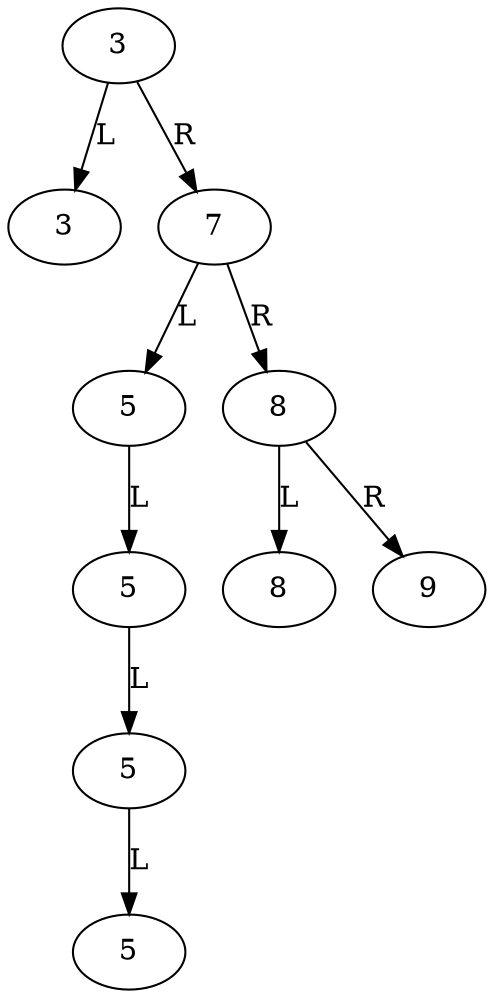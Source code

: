 digraph bst {  1555073959 [label="3"]
  1555073959 -> 1252044923 [label="L"]
  1252044923 [label="3"]
  1555073959 -> 2074247555 [label="R"]
  2074247555 [label="7"]
  2074247555 -> 1776615134 [label="L"]
  1776615134 [label="5"]
  1776615134 -> 957929250 [label="L"]
  957929250 [label="5"]
  957929250 -> 232003191 [label="L"]
  232003191 [label="5"]
  232003191 -> 1594811832 [label="L"]
  1594811832 [label="5"]
  2074247555 -> 1259062217 [label="R"]
  1259062217 [label="8"]
  1259062217 -> 1902307228 [label="L"]
  1902307228 [label="8"]
  1259062217 -> 341044460 [label="R"]
  341044460 [label="9"]
}
